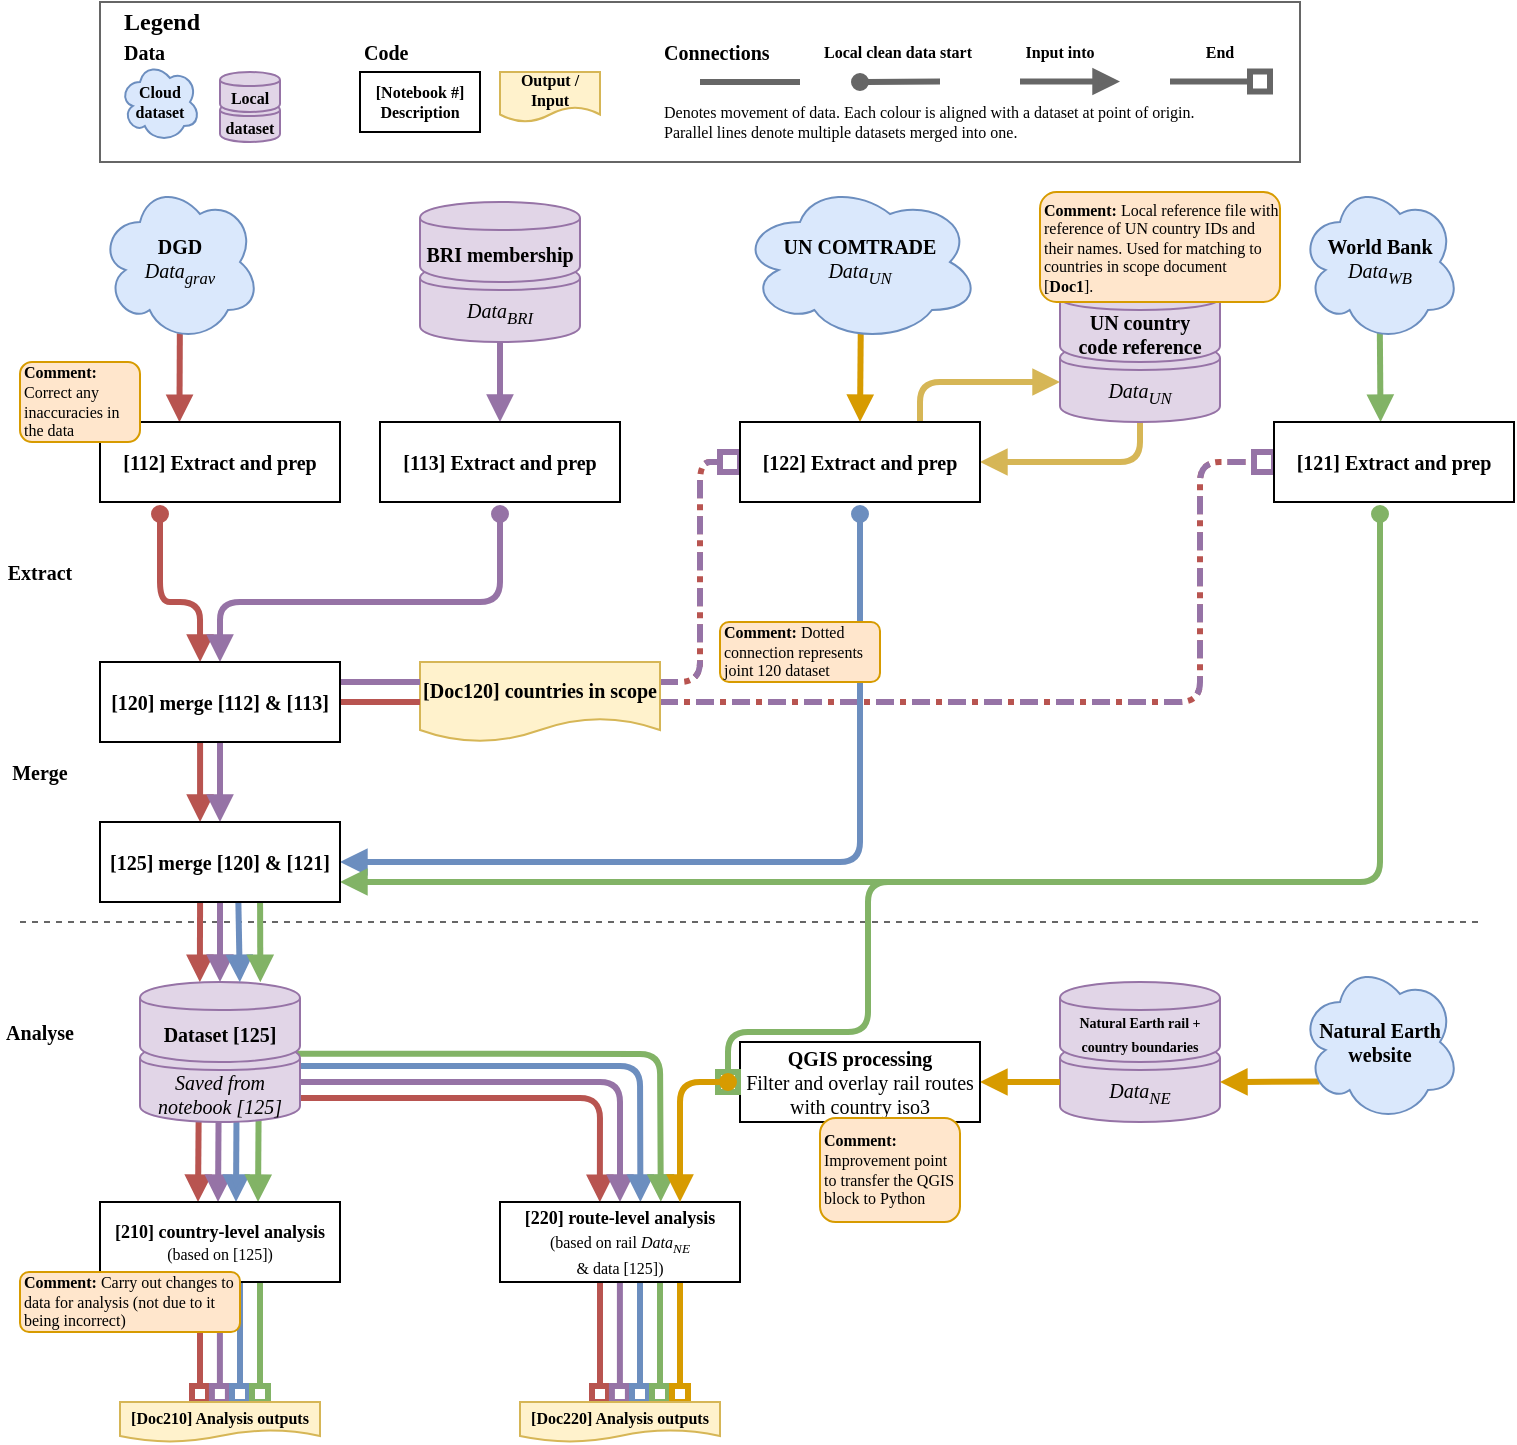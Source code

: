 <mxfile version="13.6.2" type="device"><diagram id="ahvZEz7N9dkvpiQUF1Bd" name="Page-1"><mxGraphModel dx="1106" dy="1003" grid="1" gridSize="10" guides="1" tooltips="1" connect="1" arrows="1" fold="1" page="1" pageScale="1" pageWidth="827" pageHeight="1169" math="0" shadow="0"><root><mxCell id="0"/><mxCell id="1" parent="0"/><mxCell id="f5ZNHWb_CRe2X3TwQVdV-42" value="" style="endArrow=none;dashed=1;html=1;strokeWidth=1;fillColor=#f5f5f5;strokeColor=#666666;fontFamily=cardo;fontSize=10;" parent="1" edge="1"><mxGeometry width="50" height="50" relative="1" as="geometry"><mxPoint x="40" y="510" as="sourcePoint"/><mxPoint x="770" y="510" as="targetPoint"/></mxGeometry></mxCell><mxCell id="LKjH3kUrY440C4BFwxWU-19" value="" style="endArrow=box;html=1;strokeWidth=3;exitX=1;exitY=0.5;exitDx=0;exitDy=0;entryX=0;entryY=0.5;entryDx=0;entryDy=0;fillColor=#f8cecc;strokeColor=#b85450;dashed=1;dashPattern=1 1;fontFamily=cardo;startArrow=none;startFill=0;endFill=0;fontSize=10;" parent="1" source="LKjH3kUrY440C4BFwxWU-8" target="f5ZNHWb_CRe2X3TwQVdV-6" edge="1"><mxGeometry width="50" height="50" relative="1" as="geometry"><mxPoint x="360" y="450" as="sourcePoint"/><mxPoint x="746" y="470" as="targetPoint"/><Array as="points"><mxPoint x="630" y="400"/><mxPoint x="630" y="280"/></Array></mxGeometry></mxCell><mxCell id="LKjH3kUrY440C4BFwxWU-16" value="" style="endArrow=box;html=1;strokeWidth=3;exitX=1;exitY=0.5;exitDx=0;exitDy=0;entryX=0;entryY=0.5;entryDx=0;entryDy=0;fillColor=#e1d5e7;strokeColor=#9673a6;dashed=1;fontFamily=cardo;startArrow=none;startFill=0;endFill=0;fontSize=10;" parent="1" source="LKjH3kUrY440C4BFwxWU-8" target="f5ZNHWb_CRe2X3TwQVdV-6" edge="1"><mxGeometry width="50" height="50" relative="1" as="geometry"><mxPoint x="380" y="390" as="sourcePoint"/><mxPoint x="430" y="340" as="targetPoint"/><Array as="points"><mxPoint x="630" y="400"/><mxPoint x="630" y="280"/></Array></mxGeometry></mxCell><mxCell id="_jKPJGD3HFgvHR44Ycc1-67" value="" style="endArrow=box;html=1;strokeWidth=3;exitX=0.5;exitY=1;exitDx=0;exitDy=0;entryX=0.5;entryY=0;entryDx=0;entryDy=0;fillColor=#f8cecc;strokeColor=#b85450;fontFamily=cardo;startArrow=none;startFill=0;endFill=0;fontSize=10;endSize=4;" parent="1" edge="1"><mxGeometry width="50" height="50" relative="1" as="geometry"><mxPoint x="330" y="670" as="sourcePoint"/><mxPoint x="330" y="750" as="targetPoint"/></mxGeometry></mxCell><mxCell id="_jKPJGD3HFgvHR44Ycc1-62" value="" style="endArrow=box;html=1;strokeWidth=3;exitX=0.5;exitY=1;exitDx=0;exitDy=0;entryX=0.5;entryY=0;entryDx=0;entryDy=0;fillColor=#f8cecc;strokeColor=#b85450;fontFamily=cardo;startArrow=none;startFill=0;endFill=0;fontSize=10;endSize=4;" parent="1" edge="1"><mxGeometry width="50" height="50" relative="1" as="geometry"><mxPoint x="130" y="670.0" as="sourcePoint"/><mxPoint x="130" y="750" as="targetPoint"/></mxGeometry></mxCell><mxCell id="LKjH3kUrY440C4BFwxWU-17" value="" style="endArrow=box;html=1;strokeWidth=3;exitX=1;exitY=0.25;exitDx=0;exitDy=0;entryX=0;entryY=0.5;entryDx=0;entryDy=0;fillColor=#f8cecc;strokeColor=#b85450;dashed=1;dashPattern=1 1;fontFamily=cardo;endFill=0;fontSize=10;" parent="1" source="LKjH3kUrY440C4BFwxWU-8" target="f5ZNHWb_CRe2X3TwQVdV-32" edge="1"><mxGeometry width="50" height="50" relative="1" as="geometry"><mxPoint x="370" y="450" as="sourcePoint"/><mxPoint x="570" y="420" as="targetPoint"/><Array as="points"><mxPoint x="380" y="390"/><mxPoint x="380" y="280"/></Array></mxGeometry></mxCell><mxCell id="LKjH3kUrY440C4BFwxWU-15" value="" style="endArrow=box;html=1;strokeWidth=3;exitX=1;exitY=0.25;exitDx=0;exitDy=0;fillColor=#e1d5e7;strokeColor=#9673a6;dashed=1;fontFamily=cardo;endFill=0;fontSize=10;entryX=0;entryY=0.5;entryDx=0;entryDy=0;" parent="1" source="LKjH3kUrY440C4BFwxWU-8" target="f5ZNHWb_CRe2X3TwQVdV-32" edge="1"><mxGeometry width="50" height="50" relative="1" as="geometry"><mxPoint x="380" y="390" as="sourcePoint"/><mxPoint x="380" y="350" as="targetPoint"/><Array as="points"><mxPoint x="380" y="390"/><mxPoint x="380" y="280"/></Array></mxGeometry></mxCell><mxCell id="f5ZNHWb_CRe2X3TwQVdV-9" value="" style="endArrow=none;html=1;exitX=0.331;exitY=0.002;exitDx=0;exitDy=0;fillColor=#f8cecc;strokeColor=#b85450;strokeWidth=3;entryX=0.499;entryY=0.945;entryDx=0;entryDy=0;entryPerimeter=0;fontFamily=cardo;startArrow=block;startFill=1;fontSize=10;exitPerimeter=0;" parent="1" source="f5ZNHWb_CRe2X3TwQVdV-5" target="f5ZNHWb_CRe2X3TwQVdV-1" edge="1"><mxGeometry width="50" height="50" relative="1" as="geometry"><mxPoint x="300" y="430" as="sourcePoint"/><mxPoint x="140" y="226" as="targetPoint"/></mxGeometry></mxCell><mxCell id="f5ZNHWb_CRe2X3TwQVdV-10" value="" style="endArrow=none;html=1;exitX=0.444;exitY=0;exitDx=0;exitDy=0;fillColor=#d5e8d4;strokeColor=#82b366;strokeWidth=3;entryX=0.499;entryY=0.943;entryDx=0;entryDy=0;entryPerimeter=0;fontFamily=cardo;startArrow=block;startFill=1;fontSize=10;exitPerimeter=0;" parent="1" source="f5ZNHWb_CRe2X3TwQVdV-6" target="f5ZNHWb_CRe2X3TwQVdV-3" edge="1"><mxGeometry width="50" height="50" relative="1" as="geometry"><mxPoint x="320" y="400" as="sourcePoint"/><mxPoint x="700" y="370" as="targetPoint"/></mxGeometry></mxCell><mxCell id="f5ZNHWb_CRe2X3TwQVdV-12" value="" style="endArrow=none;html=1;entryX=0.5;entryY=1;entryDx=0;entryDy=0;exitX=0.5;exitY=0;exitDx=0;exitDy=0;fillColor=#e1d5e7;strokeColor=#9673a6;strokeWidth=3;fontFamily=cardo;startArrow=block;startFill=1;fontSize=10;" parent="1" source="f5ZNHWb_CRe2X3TwQVdV-7" target="f5ZNHWb_CRe2X3TwQVdV-8" edge="1"><mxGeometry width="50" height="50" relative="1" as="geometry"><mxPoint x="100" y="380" as="sourcePoint"/><mxPoint x="150" y="330" as="targetPoint"/></mxGeometry></mxCell><mxCell id="f5ZNHWb_CRe2X3TwQVdV-15" value="" style="endArrow=circle;html=1;fillColor=#f8cecc;strokeColor=#b85450;strokeWidth=3;exitX=0.417;exitY=0;exitDx=0;exitDy=0;entryX=0.25;entryY=1;entryDx=0;entryDy=0;exitPerimeter=0;fontFamily=cardo;startArrow=block;startFill=1;fontSize=10;endFill=1;endSize=0;" parent="1" source="f5ZNHWb_CRe2X3TwQVdV-14" target="f5ZNHWb_CRe2X3TwQVdV-5" edge="1"><mxGeometry width="50" height="50" relative="1" as="geometry"><mxPoint x="160" y="390" as="sourcePoint"/><mxPoint x="160" y="350" as="targetPoint"/><Array as="points"><mxPoint x="130" y="350"/><mxPoint x="110" y="350"/></Array></mxGeometry></mxCell><mxCell id="f5ZNHWb_CRe2X3TwQVdV-18" value="" style="endArrow=circle;html=1;exitX=0.5;exitY=0;exitDx=0;exitDy=0;fillColor=#e1d5e7;strokeColor=#9673a6;strokeWidth=3;entryX=0.5;entryY=1;entryDx=0;entryDy=0;fontFamily=cardo;startArrow=block;startFill=1;fontSize=10;endFill=1;startSize=6;endSize=0;" parent="1" source="f5ZNHWb_CRe2X3TwQVdV-14" target="f5ZNHWb_CRe2X3TwQVdV-7" edge="1"><mxGeometry width="50" height="50" relative="1" as="geometry"><mxPoint x="280" y="380" as="sourcePoint"/><mxPoint x="460" y="350" as="targetPoint"/><Array as="points"><mxPoint x="140" y="350"/><mxPoint x="280" y="350"/></Array></mxGeometry></mxCell><mxCell id="f5ZNHWb_CRe2X3TwQVdV-25" value="" style="endArrow=none;html=1;strokeWidth=3;entryX=0.417;entryY=1;entryDx=0;entryDy=0;exitX=0.374;exitY=0.003;exitDx=0;exitDy=0;fillColor=#f8cecc;strokeColor=#b85450;entryPerimeter=0;exitPerimeter=0;fontFamily=cardo;startArrow=block;startFill=1;fontSize=10;" parent="1" source="_jKPJGD3HFgvHR44Ycc1-40" target="f5ZNHWb_CRe2X3TwQVdV-19" edge="1"><mxGeometry width="50" height="50" relative="1" as="geometry"><mxPoint x="130.04" y="630" as="sourcePoint"/><mxPoint x="400" y="460" as="targetPoint"/></mxGeometry></mxCell><mxCell id="f5ZNHWb_CRe2X3TwQVdV-27" value="" style="endArrow=block;html=1;strokeWidth=3;exitX=0.5;exitY=1;exitDx=0;exitDy=0;entryX=0.5;entryY=0;entryDx=0;entryDy=0;fillColor=#e1d5e7;strokeColor=#9673a6;fontFamily=cardo;startArrow=none;startFill=0;endFill=1;fontSize=10;" parent="1" source="f5ZNHWb_CRe2X3TwQVdV-19" target="_jKPJGD3HFgvHR44Ycc1-40" edge="1"><mxGeometry width="50" height="50" relative="1" as="geometry"><mxPoint x="350" y="510" as="sourcePoint"/><mxPoint x="140" y="630" as="targetPoint"/></mxGeometry></mxCell><mxCell id="f5ZNHWb_CRe2X3TwQVdV-33" value="" style="endArrow=none;html=1;strokeWidth=3;entryX=0.503;entryY=0.949;entryDx=0;entryDy=0;entryPerimeter=0;exitX=0.5;exitY=0;exitDx=0;exitDy=0;fillColor=#ffe6cc;strokeColor=#d79b00;fontFamily=cardo;startArrow=block;startFill=1;fontSize=10;" parent="1" source="f5ZNHWb_CRe2X3TwQVdV-32" target="f5ZNHWb_CRe2X3TwQVdV-31" edge="1"><mxGeometry width="50" height="50" relative="1" as="geometry"><mxPoint x="266" y="400" as="sourcePoint"/><mxPoint x="316" y="350" as="targetPoint"/></mxGeometry></mxCell><mxCell id="f5ZNHWb_CRe2X3TwQVdV-38" value="" style="endArrow=none;html=1;strokeWidth=3;exitX=0.417;exitY=0;exitDx=0;exitDy=0;exitPerimeter=0;entryX=0.417;entryY=1;entryDx=0;entryDy=0;entryPerimeter=0;fillColor=#f8cecc;strokeColor=#b85450;fontFamily=cardo;startArrow=block;startFill=1;fontSize=10;" parent="1" source="f5ZNHWb_CRe2X3TwQVdV-19" target="f5ZNHWb_CRe2X3TwQVdV-14" edge="1"><mxGeometry width="50" height="50" relative="1" as="geometry"><mxPoint x="160" y="440" as="sourcePoint"/><mxPoint x="210" y="390" as="targetPoint"/></mxGeometry></mxCell><mxCell id="f5ZNHWb_CRe2X3TwQVdV-43" value="&lt;b style=&quot;font-size: 10px;&quot;&gt;Extract&lt;/b&gt;" style="text;html=1;strokeColor=none;fillColor=none;align=center;verticalAlign=middle;whiteSpace=wrap;rounded=0;fontFamily=cardo;fontSize=10;" parent="1" vertex="1"><mxGeometry x="30" y="310" width="40" height="50" as="geometry"/></mxCell><mxCell id="f5ZNHWb_CRe2X3TwQVdV-44" value="&lt;b style=&quot;font-size: 10px;&quot;&gt;Analyse&lt;/b&gt;" style="text;html=1;strokeColor=none;fillColor=none;align=center;verticalAlign=middle;whiteSpace=wrap;rounded=0;fontFamily=cardo;fontSize=10;" parent="1" vertex="1"><mxGeometry x="30" y="540" width="40" height="50" as="geometry"/></mxCell><mxCell id="LKjH3kUrY440C4BFwxWU-1" value="&lt;b style=&quot;font-size: 10px;&quot;&gt;Merge&lt;/b&gt;" style="text;html=1;strokeColor=none;fillColor=none;align=center;verticalAlign=middle;whiteSpace=wrap;rounded=0;fontFamily=cardo;fontSize=10;" parent="1" vertex="1"><mxGeometry x="30" y="410" width="40" height="50" as="geometry"/></mxCell><mxCell id="LKjH3kUrY440C4BFwxWU-3" value="" style="endArrow=none;html=1;entryX=0.5;entryY=1;entryDx=0;entryDy=0;strokeWidth=3;exitX=1;exitY=0.5;exitDx=0;exitDy=0;fillColor=#fff2cc;strokeColor=#d6b656;startArrow=block;startFill=1;fontFamily=cardo;fontSize=10;" parent="1" source="f5ZNHWb_CRe2X3TwQVdV-32" target="_jKPJGD3HFgvHR44Ycc1-32" edge="1"><mxGeometry width="50" height="50" relative="1" as="geometry"><mxPoint x="266" y="420" as="sourcePoint"/><mxPoint x="626" y="240" as="targetPoint"/><Array as="points"><mxPoint x="600" y="280"/></Array></mxGeometry></mxCell><mxCell id="LKjH3kUrY440C4BFwxWU-8" value="[Doc120] countries in scope" style="shape=document;whiteSpace=wrap;html=1;boundedLbl=1;fontFamily=cardo;fontSize=10;align=center;strokeColor=#d6b656;fillColor=#fff2cc;fontStyle=1" parent="1" vertex="1"><mxGeometry x="240" y="380" width="120" height="40" as="geometry"/></mxCell><mxCell id="LKjH3kUrY440C4BFwxWU-12" value="" style="endArrow=none;html=1;strokeWidth=3;exitX=1;exitY=0.25;exitDx=0;exitDy=0;entryX=0;entryY=0.25;entryDx=0;entryDy=0;fillColor=#e1d5e7;strokeColor=#9673a6;fontFamily=cardo;fontSize=10;" parent="1" source="f5ZNHWb_CRe2X3TwQVdV-14" target="LKjH3kUrY440C4BFwxWU-8" edge="1"><mxGeometry width="50" height="50" relative="1" as="geometry"><mxPoint x="230" y="510" as="sourcePoint"/><mxPoint x="230" y="390" as="targetPoint"/></mxGeometry></mxCell><mxCell id="LKjH3kUrY440C4BFwxWU-13" value="" style="endArrow=none;html=1;strokeWidth=3;exitX=1;exitY=0.5;exitDx=0;exitDy=0;entryX=0;entryY=0.5;entryDx=0;entryDy=0;fillColor=#f8cecc;strokeColor=#b85450;fontFamily=cardo;fontSize=10;" parent="1" source="f5ZNHWb_CRe2X3TwQVdV-14" target="LKjH3kUrY440C4BFwxWU-8" edge="1"><mxGeometry width="50" height="50" relative="1" as="geometry"><mxPoint x="230" y="510" as="sourcePoint"/><mxPoint x="280" y="460" as="targetPoint"/></mxGeometry></mxCell><mxCell id="LKjH3kUrY440C4BFwxWU-21" value="" style="endArrow=none;html=1;strokeWidth=3;entryX=0.75;entryY=0;entryDx=0;entryDy=0;exitX=0;exitY=0.5;exitDx=0;exitDy=0;fillColor=#fff2cc;strokeColor=#d6b656;endFill=0;startArrow=block;startFill=1;fontFamily=cardo;fontSize=10;" parent="1" source="_jKPJGD3HFgvHR44Ycc1-32" target="f5ZNHWb_CRe2X3TwQVdV-32" edge="1"><mxGeometry width="50" height="50" relative="1" as="geometry"><mxPoint x="596" y="200" as="sourcePoint"/><mxPoint x="450" y="400" as="targetPoint"/><Array as="points"><mxPoint x="490" y="240"/></Array></mxGeometry></mxCell><mxCell id="f5ZNHWb_CRe2X3TwQVdV-34" value="" style="endArrow=circle;html=1;strokeWidth=3;entryX=0.5;entryY=1;entryDx=0;entryDy=0;exitX=1;exitY=0.5;exitDx=0;exitDy=0;fillColor=#dae8fc;strokeColor=#6c8ebf;fontFamily=cardo;endFill=1;startArrow=block;startFill=1;fontSize=10;startSize=6;endSize=0;" parent="1" source="f5ZNHWb_CRe2X3TwQVdV-19" target="f5ZNHWb_CRe2X3TwQVdV-32" edge="1"><mxGeometry width="50" height="50" relative="1" as="geometry"><mxPoint x="350" y="510" as="sourcePoint"/><mxPoint x="400" y="460" as="targetPoint"/><Array as="points"><mxPoint x="460" y="480"/></Array></mxGeometry></mxCell><mxCell id="f5ZNHWb_CRe2X3TwQVdV-20" value="" style="endArrow=circle;html=1;fillColor=#d5e8d4;strokeColor=#82b366;strokeWidth=3;fontFamily=cardo;startArrow=block;startFill=1;exitX=1;exitY=0.75;exitDx=0;exitDy=0;fontSize=10;endFill=1;startSize=6;endSize=0;" parent="1" source="f5ZNHWb_CRe2X3TwQVdV-19" edge="1"><mxGeometry width="50" height="50" relative="1" as="geometry"><mxPoint x="220" y="570" as="sourcePoint"/><mxPoint x="720" y="300" as="targetPoint"/><Array as="points"><mxPoint x="720" y="490"/></Array></mxGeometry></mxCell><mxCell id="_jKPJGD3HFgvHR44Ycc1-34" value="&lt;span style=&quot;font-weight: 400&quot;&gt;&lt;i&gt;Data&lt;sub&gt;NE&lt;/sub&gt;&lt;/i&gt;&lt;/span&gt;" style="shape=cylinder;whiteSpace=wrap;html=1;boundedLbl=1;backgroundOutline=1;fontStyle=1;fillColor=#e1d5e7;strokeColor=#9673a6;fontFamily=cardo;fontSize=10;" parent="1" vertex="1"><mxGeometry x="560" y="570" width="80" height="40" as="geometry"/></mxCell><mxCell id="_jKPJGD3HFgvHR44Ycc1-35" value="&lt;font style=&quot;font-size: 7px ; line-height: 100%&quot;&gt;Natural Earth&amp;nbsp;rail + country boundaries&lt;/font&gt;" style="shape=cylinder;whiteSpace=wrap;html=1;boundedLbl=1;backgroundOutline=1;fontStyle=1;fillColor=#e1d5e7;strokeColor=#9673a6;fontFamily=cardo;fontSize=10;verticalAlign=bottom;" parent="1" vertex="1"><mxGeometry x="560" y="540" width="80" height="40" as="geometry"/></mxCell><mxCell id="_jKPJGD3HFgvHR44Ycc1-32" value="&lt;i style=&quot;font-weight: 400&quot;&gt;Data&lt;sub&gt;UN&lt;/sub&gt;&lt;/i&gt;" style="shape=cylinder;whiteSpace=wrap;html=1;boundedLbl=1;backgroundOutline=1;fontStyle=1;fillColor=#e1d5e7;strokeColor=#9673a6;fontFamily=cardo;fontSize=10;" parent="1" vertex="1"><mxGeometry x="560" y="220" width="80" height="40" as="geometry"/></mxCell><mxCell id="_jKPJGD3HFgvHR44Ycc1-33" value="UN country&lt;br&gt;code reference" style="shape=cylinder;whiteSpace=wrap;html=1;boundedLbl=1;backgroundOutline=1;fontStyle=1;fillColor=#e1d5e7;strokeColor=#9673a6;fontFamily=cardo;fontSize=10;" parent="1" vertex="1"><mxGeometry x="560" y="190" width="80" height="40" as="geometry"/></mxCell><mxCell id="_jKPJGD3HFgvHR44Ycc1-37" value="&lt;b style=&quot;font-size: 8px&quot;&gt;Comment:&lt;/b&gt; Local reference file with reference of UN country IDs and their names. Used for matching to countries in scope document [&lt;b&gt;Doc1&lt;/b&gt;].&amp;nbsp;" style="rounded=1;whiteSpace=wrap;html=1;fontFamily=cardo;fontSize=8;fillColor=#ffe6cc;strokeColor=#d79b00;align=left;" parent="1" vertex="1"><mxGeometry x="550" y="145" width="120" height="55" as="geometry"/></mxCell><mxCell id="f5ZNHWb_CRe2X3TwQVdV-1" value="DGD&lt;br&gt;&lt;i style=&quot;font-weight: normal&quot;&gt;Data&lt;sub&gt;grav&lt;/sub&gt;&lt;/i&gt;" style="ellipse;shape=cloud;whiteSpace=wrap;html=1;fontStyle=1;fillColor=#dae8fc;strokeColor=#6c8ebf;fontFamily=cardo;fontSize=10;" parent="1" vertex="1"><mxGeometry x="80" y="140" width="80" height="80" as="geometry"/></mxCell><mxCell id="f5ZNHWb_CRe2X3TwQVdV-3" value="World Bank&lt;br&gt;&lt;span style=&quot;font-weight: normal&quot;&gt;&lt;i&gt;Data&lt;sub&gt;WB&lt;/sub&gt;&lt;/i&gt;&lt;/span&gt;" style="ellipse;shape=cloud;whiteSpace=wrap;html=1;fontStyle=1;fillColor=#dae8fc;strokeColor=#6c8ebf;fontFamily=cardo;fontSize=10;" parent="1" vertex="1"><mxGeometry x="680" y="140" width="80" height="80" as="geometry"/></mxCell><mxCell id="f5ZNHWb_CRe2X3TwQVdV-8" value="&lt;i style=&quot;font-weight: normal&quot;&gt;Data&lt;sub&gt;BRI&lt;/sub&gt;&lt;/i&gt;" style="shape=cylinder;whiteSpace=wrap;html=1;boundedLbl=1;backgroundOutline=1;fontStyle=1;fillColor=#e1d5e7;strokeColor=#9673a6;fontFamily=cardo;fontSize=10;" parent="1" vertex="1"><mxGeometry x="240" y="180" width="80" height="40" as="geometry"/></mxCell><mxCell id="f5ZNHWb_CRe2X3TwQVdV-31" value="UN COMTRADE&lt;br&gt;&lt;span style=&quot;font-weight: normal&quot;&gt;&lt;i&gt;Data&lt;sub&gt;UN&lt;/sub&gt;&lt;/i&gt;&lt;/span&gt;" style="ellipse;shape=cloud;html=1;fontStyle=1;fillColor=#dae8fc;strokeColor=#6c8ebf;fontFamily=cardo;fontSize=10;spacing=2;whiteSpace=wrap;" parent="1" vertex="1"><mxGeometry x="400" y="140" width="120" height="80" as="geometry"/></mxCell><mxCell id="_jKPJGD3HFgvHR44Ycc1-30" value="BRI membership" style="shape=cylinder;whiteSpace=wrap;html=1;boundedLbl=1;backgroundOutline=1;fontStyle=1;fillColor=#e1d5e7;strokeColor=#9673a6;fontFamily=cardo;fontSize=10;" parent="1" vertex="1"><mxGeometry x="240" y="150" width="80" height="40" as="geometry"/></mxCell><mxCell id="_jKPJGD3HFgvHR44Ycc1-44" value="" style="endArrow=none;html=1;exitX=1;exitY=0.5;exitDx=0;exitDy=0;fillColor=#ffe6cc;strokeColor=#d79b00;strokeWidth=3;entryX=0.122;entryY=0.747;entryDx=0;entryDy=0;entryPerimeter=0;fontFamily=cardo;startArrow=block;startFill=1;fontSize=10;" parent="1" source="_jKPJGD3HFgvHR44Ycc1-34" target="_jKPJGD3HFgvHR44Ycc1-41" edge="1"><mxGeometry width="50" height="50" relative="1" as="geometry"><mxPoint x="670.36" y="644.56" as="sourcePoint"/><mxPoint x="670.0" y="600.0" as="targetPoint"/></mxGeometry></mxCell><mxCell id="_jKPJGD3HFgvHR44Ycc1-41" value="Natural Earth&lt;br&gt;website" style="ellipse;shape=cloud;whiteSpace=wrap;html=1;fontStyle=1;fillColor=#dae8fc;strokeColor=#6c8ebf;fontFamily=cardo;fontSize=10;verticalAlign=middle;" parent="1" vertex="1"><mxGeometry x="680" y="530" width="80" height="80" as="geometry"/></mxCell><mxCell id="_jKPJGD3HFgvHR44Ycc1-45" value="" style="endArrow=none;html=1;strokeWidth=3;entryX=0.417;entryY=1;entryDx=0;entryDy=0;fillColor=#f8cecc;strokeColor=#b85450;entryPerimeter=0;fontFamily=cardo;startArrow=block;startFill=1;fontSize=10;" parent="1" edge="1"><mxGeometry width="50" height="50" relative="1" as="geometry"><mxPoint x="129" y="650" as="sourcePoint"/><mxPoint x="129.31" y="610.0" as="targetPoint"/></mxGeometry></mxCell><mxCell id="_jKPJGD3HFgvHR44Ycc1-46" value="" style="endArrow=block;html=1;strokeWidth=3;exitX=0.5;exitY=1;exitDx=0;exitDy=0;fillColor=#e1d5e7;strokeColor=#9673a6;fontFamily=cardo;startArrow=none;startFill=0;endFill=1;fontSize=10;" parent="1" edge="1"><mxGeometry width="50" height="50" relative="1" as="geometry"><mxPoint x="139.27" y="610.0" as="sourcePoint"/><mxPoint x="139" y="650" as="targetPoint"/></mxGeometry></mxCell><mxCell id="_jKPJGD3HFgvHR44Ycc1-48" value="" style="endArrow=none;html=1;strokeWidth=3;entryX=0.583;entryY=1;entryDx=0;entryDy=0;entryPerimeter=0;fillColor=#dae8fc;strokeColor=#6c8ebf;fontFamily=cardo;startArrow=block;startFill=1;fontSize=10;" parent="1" edge="1"><mxGeometry width="50" height="50" relative="1" as="geometry"><mxPoint x="148" y="650" as="sourcePoint"/><mxPoint x="148.23" y="610" as="targetPoint"/></mxGeometry></mxCell><mxCell id="_jKPJGD3HFgvHR44Ycc1-51" value="" style="endArrow=none;html=1;fillColor=#ffe6cc;strokeColor=#d79b00;strokeWidth=3;entryX=0;entryY=0.5;entryDx=0;entryDy=0;fontFamily=cardo;startArrow=block;startFill=1;fontSize=10;endFill=0;startSize=6;endSize=0;" parent="1" target="_jKPJGD3HFgvHR44Ycc1-34" edge="1"><mxGeometry width="50" height="50" relative="1" as="geometry"><mxPoint x="520" y="590" as="sourcePoint"/><mxPoint x="550" y="590.0" as="targetPoint"/></mxGeometry></mxCell><mxCell id="_jKPJGD3HFgvHR44Ycc1-53" value="" style="endArrow=none;html=1;strokeWidth=3;entryX=1;entryY=0.7;entryDx=0;entryDy=0;exitX=0.416;exitY=0.002;exitDx=0;exitDy=0;fillColor=#f8cecc;strokeColor=#b85450;exitPerimeter=0;fontFamily=cardo;startArrow=block;startFill=1;fontSize=10;" parent="1" source="_jKPJGD3HFgvHR44Ycc1-49" target="_jKPJGD3HFgvHR44Ycc1-39" edge="1"><mxGeometry width="50" height="50" relative="1" as="geometry"><mxPoint x="210.0" y="680" as="sourcePoint"/><mxPoint x="210.0" y="600.0" as="targetPoint"/><Array as="points"><mxPoint x="330" y="598"/></Array></mxGeometry></mxCell><mxCell id="_jKPJGD3HFgvHR44Ycc1-54" value="" style="endArrow=block;html=1;strokeWidth=3;exitX=1;exitY=0.5;exitDx=0;exitDy=0;fillColor=#e1d5e7;strokeColor=#9673a6;fontFamily=cardo;startArrow=none;startFill=0;endFill=1;fontSize=10;entryX=0.5;entryY=0;entryDx=0;entryDy=0;" parent="1" source="_jKPJGD3HFgvHR44Ycc1-39" target="_jKPJGD3HFgvHR44Ycc1-49" edge="1"><mxGeometry width="50" height="50" relative="1" as="geometry"><mxPoint x="250" y="610.0" as="sourcePoint"/><mxPoint x="300" y="690" as="targetPoint"/><Array as="points"><mxPoint x="340" y="590"/></Array></mxGeometry></mxCell><mxCell id="_jKPJGD3HFgvHR44Ycc1-55" value="" style="endArrow=none;html=1;strokeWidth=3;exitX=0.585;exitY=0;exitDx=0;exitDy=0;fillColor=#dae8fc;strokeColor=#6c8ebf;fontFamily=cardo;startArrow=block;startFill=1;fontSize=10;exitPerimeter=0;" parent="1" source="_jKPJGD3HFgvHR44Ycc1-49" edge="1"><mxGeometry width="50" height="50" relative="1" as="geometry"><mxPoint x="158.23" y="700" as="sourcePoint"/><mxPoint x="180" y="582" as="targetPoint"/><Array as="points"><mxPoint x="350" y="582"/></Array></mxGeometry></mxCell><mxCell id="_jKPJGD3HFgvHR44Ycc1-56" value="" style="endArrow=block;html=1;strokeWidth=3;exitX=0.912;exitY=0.896;exitDx=0;exitDy=0;entryX=0.67;entryY=-0.003;entryDx=0;entryDy=0;fillColor=#d5e8d4;strokeColor=#82b366;entryPerimeter=0;fontFamily=cardo;startArrow=none;startFill=0;endFill=1;fontSize=10;exitPerimeter=0;" parent="1" source="_jKPJGD3HFgvHR44Ycc1-40" target="_jKPJGD3HFgvHR44Ycc1-49" edge="1"><mxGeometry width="50" height="50" relative="1" as="geometry"><mxPoint x="230.0" y="608.56" as="sourcePoint"/><mxPoint x="230.03" y="690" as="targetPoint"/><Array as="points"><mxPoint x="360" y="576"/></Array></mxGeometry></mxCell><mxCell id="_jKPJGD3HFgvHR44Ycc1-58" value="" style="endArrow=box;html=1;strokeWidth=3;exitX=0.5;exitY=1;exitDx=0;exitDy=0;entryX=0.5;entryY=0;entryDx=0;entryDy=0;fillColor=#e1d5e7;strokeColor=#9673a6;fontFamily=cardo;startArrow=none;startFill=0;endFill=0;fontSize=10;endSize=4;" parent="1" edge="1"><mxGeometry width="50" height="50" relative="1" as="geometry"><mxPoint x="139.95" y="670.0" as="sourcePoint"/><mxPoint x="139.95" y="750" as="targetPoint"/></mxGeometry></mxCell><mxCell id="_jKPJGD3HFgvHR44Ycc1-61" value="" style="endArrow=box;html=1;strokeWidth=3;exitX=0.5;exitY=1;exitDx=0;exitDy=0;entryX=0.5;entryY=0;entryDx=0;entryDy=0;fillColor=#dae8fc;strokeColor=#6c8ebf;fontFamily=cardo;startArrow=none;startFill=0;endFill=0;fontSize=10;endSize=4;" parent="1" edge="1"><mxGeometry width="50" height="50" relative="1" as="geometry"><mxPoint x="150" y="670.0" as="sourcePoint"/><mxPoint x="150" y="750" as="targetPoint"/></mxGeometry></mxCell><mxCell id="_jKPJGD3HFgvHR44Ycc1-64" value="" style="endArrow=box;html=1;strokeWidth=3;exitX=0.5;exitY=1;exitDx=0;exitDy=0;entryX=0.5;entryY=0;entryDx=0;entryDy=0;fillColor=#e1d5e7;strokeColor=#9673a6;fontFamily=cardo;startArrow=none;startFill=0;endFill=0;fontSize=10;endSize=4;" parent="1" edge="1"><mxGeometry width="50" height="50" relative="1" as="geometry"><mxPoint x="339.95" y="670.0" as="sourcePoint"/><mxPoint x="339.95" y="750" as="targetPoint"/></mxGeometry></mxCell><mxCell id="_jKPJGD3HFgvHR44Ycc1-66" value="" style="endArrow=box;html=1;strokeWidth=3;exitX=0.5;exitY=1;exitDx=0;exitDy=0;entryX=0.5;entryY=0;entryDx=0;entryDy=0;fillColor=#dae8fc;strokeColor=#6c8ebf;fontFamily=cardo;startArrow=none;startFill=0;endFill=0;fontSize=10;endSize=4;" parent="1" edge="1"><mxGeometry width="50" height="50" relative="1" as="geometry"><mxPoint x="350" y="670.0" as="sourcePoint"/><mxPoint x="350" y="750" as="targetPoint"/></mxGeometry></mxCell><mxCell id="_jKPJGD3HFgvHR44Ycc1-47" value="" style="endArrow=block;html=1;strokeWidth=3;exitX=0.741;exitY=0.964;exitDx=0;exitDy=0;fillColor=#d5e8d4;strokeColor=#82b366;exitPerimeter=0;fontFamily=cardo;startArrow=none;startFill=0;endFill=1;fontSize=10;" parent="1" source="_jKPJGD3HFgvHR44Ycc1-39" edge="1"><mxGeometry width="50" height="50" relative="1" as="geometry"><mxPoint x="159.31" y="610.0" as="sourcePoint"/><mxPoint x="159" y="650" as="targetPoint"/></mxGeometry></mxCell><mxCell id="f5ZNHWb_CRe2X3TwQVdV-37" value="" style="endArrow=none;html=1;strokeWidth=3;exitX=0.5;exitY=0;exitDx=0;exitDy=0;entryX=0.5;entryY=1;entryDx=0;entryDy=0;fillColor=#e1d5e7;strokeColor=#9673a6;fontFamily=cardo;startArrow=block;startFill=1;fontSize=10;" parent="1" source="f5ZNHWb_CRe2X3TwQVdV-19" target="f5ZNHWb_CRe2X3TwQVdV-14" edge="1"><mxGeometry width="50" height="50" relative="1" as="geometry"><mxPoint x="160" y="440" as="sourcePoint"/><mxPoint x="210" y="390" as="targetPoint"/></mxGeometry></mxCell><mxCell id="_jKPJGD3HFgvHR44Ycc1-72" value="&lt;b style=&quot;font-size: 8px&quot;&gt;Comment:&lt;/b&gt; Dotted connection represents joint 120 dataset" style="rounded=1;whiteSpace=wrap;html=1;fontFamily=cardo;fontSize=8;fillColor=#ffe6cc;strokeColor=#d79b00;align=left;" parent="1" vertex="1"><mxGeometry x="390" y="360" width="80" height="30" as="geometry"/></mxCell><mxCell id="_jKPJGD3HFgvHR44Ycc1-39" value="&lt;span style=&quot;font-weight: 400&quot;&gt;&lt;i&gt;Saved from notebook [125]&lt;/i&gt;&lt;/span&gt;" style="shape=cylinder;whiteSpace=wrap;html=1;boundedLbl=1;backgroundOutline=1;fontStyle=1;fillColor=#e1d5e7;strokeColor=#9673a6;fontFamily=cardo;fontSize=10;" parent="1" vertex="1"><mxGeometry x="100" y="570" width="80" height="40" as="geometry"/></mxCell><mxCell id="_jKPJGD3HFgvHR44Ycc1-40" value="Dataset [125]" style="shape=cylinder;whiteSpace=wrap;html=1;boundedLbl=1;backgroundOutline=1;fontStyle=1;fillColor=#e1d5e7;strokeColor=#9673a6;fontFamily=cardo;fontSize=10;" parent="1" vertex="1"><mxGeometry x="100" y="540" width="80" height="40" as="geometry"/></mxCell><mxCell id="_jKPJGD3HFgvHR44Ycc1-59" value="" style="endArrow=box;html=1;strokeWidth=3;exitX=0.741;exitY=0.964;exitDx=0;exitDy=0;fillColor=#d5e8d4;strokeColor=#82b366;exitPerimeter=0;fontFamily=cardo;startArrow=none;startFill=0;endFill=0;fontSize=10;endSize=4;" parent="1" edge="1"><mxGeometry width="50" height="50" relative="1" as="geometry"><mxPoint x="160.0" y="670.0" as="sourcePoint"/><mxPoint x="160" y="750" as="targetPoint"/></mxGeometry></mxCell><mxCell id="_jKPJGD3HFgvHR44Ycc1-70" value="&lt;b style=&quot;font-size: 8px&quot;&gt;[Doc210] Analysis outputs&lt;/b&gt;" style="shape=document;whiteSpace=wrap;html=1;boundedLbl=1;fontFamily=cardo;fontSize=10;align=center;fontStyle=1;fillColor=#fff2cc;strokeColor=#d6b656;" parent="1" vertex="1"><mxGeometry x="90" y="750" width="100" height="20" as="geometry"/></mxCell><mxCell id="_jKPJGD3HFgvHR44Ycc1-65" value="" style="endArrow=box;html=1;strokeWidth=3;exitX=0.741;exitY=0.964;exitDx=0;exitDy=0;fillColor=#d5e8d4;strokeColor=#82b366;exitPerimeter=0;fontFamily=cardo;startArrow=none;startFill=0;endFill=0;fontSize=10;endSize=4;" parent="1" edge="1"><mxGeometry width="50" height="50" relative="1" as="geometry"><mxPoint x="360" y="670.0" as="sourcePoint"/><mxPoint x="360" y="750" as="targetPoint"/></mxGeometry></mxCell><mxCell id="_jKPJGD3HFgvHR44Ycc1-69" value="" style="endArrow=box;html=1;strokeWidth=3;exitX=0.741;exitY=0.964;exitDx=0;exitDy=0;fillColor=#ffe6cc;strokeColor=#d79b00;exitPerimeter=0;fontFamily=cardo;startArrow=none;startFill=0;endFill=0;fontSize=10;endSize=4;" parent="1" edge="1"><mxGeometry width="50" height="50" relative="1" as="geometry"><mxPoint x="370" y="670.0" as="sourcePoint"/><mxPoint x="370" y="750" as="targetPoint"/></mxGeometry></mxCell><mxCell id="_jKPJGD3HFgvHR44Ycc1-71" value="&lt;b style=&quot;font-size: 8px&quot;&gt;[Doc220] Analysis outputs&lt;/b&gt;" style="shape=document;whiteSpace=wrap;html=1;boundedLbl=1;fontFamily=cardo;fontSize=10;align=center;fontStyle=1;fillColor=#fff2cc;strokeColor=#d6b656;" parent="1" vertex="1"><mxGeometry x="290" y="750" width="100" height="20" as="geometry"/></mxCell><mxCell id="_jKPJGD3HFgvHR44Ycc1-1" value="" style="rounded=0;whiteSpace=wrap;html=1;sketch=0;strokeWidth=1;fontFamily=cardo;fontSize=6;strokeColor=#666666;fillColor=none;" parent="1" vertex="1"><mxGeometry x="80" y="50" width="600" height="80" as="geometry"/></mxCell><mxCell id="_jKPJGD3HFgvHR44Ycc1-7" value="Legend" style="rounded=0;whiteSpace=wrap;html=1;fontFamily=cardo;fontSize=12;fontStyle=1;align=left;strokeColor=none;fillColor=none;verticalAlign=middle;" parent="1" vertex="1"><mxGeometry x="90" y="55" width="120" height="10" as="geometry"/></mxCell><mxCell id="_jKPJGD3HFgvHR44Ycc1-13" value="&lt;font style=&quot;font-size: 10px;&quot;&gt;&lt;span style=&quot;font-size: 10px;&quot;&gt;Data&lt;br style=&quot;font-size: 10px;&quot;&gt;&lt;/span&gt;&lt;/font&gt;" style="rounded=0;whiteSpace=wrap;html=1;fontFamily=cardo;fontSize=10;fontStyle=1;align=left;strokeColor=none;fillColor=none;verticalAlign=middle;" parent="1" vertex="1"><mxGeometry x="90" y="70" width="120" height="10" as="geometry"/></mxCell><mxCell id="_jKPJGD3HFgvHR44Ycc1-21" value="&lt;font style=&quot;font-size: 8px&quot;&gt;Cloud&lt;br style=&quot;font-size: 8px;&quot;&gt;dataset&lt;/font&gt;" style="ellipse;shape=cloud;whiteSpace=wrap;html=1;fontStyle=1;fillColor=#dae8fc;strokeColor=#6c8ebf;fontFamily=cardo;fontSize=8;" parent="1" vertex="1"><mxGeometry x="90" y="80" width="40" height="40" as="geometry"/></mxCell><mxCell id="_jKPJGD3HFgvHR44Ycc1-22" value="dataset" style="shape=cylinder;whiteSpace=wrap;html=1;boundedLbl=1;backgroundOutline=1;fontStyle=1;fillColor=#e1d5e7;strokeColor=#9673a6;fontFamily=cardo;fontSize=8;verticalAlign=middle;" parent="1" vertex="1"><mxGeometry x="140" y="100" width="30" height="20" as="geometry"/></mxCell><mxCell id="_jKPJGD3HFgvHR44Ycc1-23" value="&lt;font style=&quot;font-size: 10px;&quot;&gt;&lt;span style=&quot;font-size: 10px;&quot;&gt;Code&lt;br style=&quot;font-size: 10px;&quot;&gt;&lt;/span&gt;&lt;/font&gt;" style="rounded=0;whiteSpace=wrap;html=1;fontFamily=cardo;fontSize=10;fontStyle=1;align=left;strokeColor=none;fillColor=none;verticalAlign=middle;" parent="1" vertex="1"><mxGeometry x="210" y="70" width="120" height="10" as="geometry"/></mxCell><mxCell id="_jKPJGD3HFgvHR44Ycc1-24" value="[Notebook #] Description" style="rounded=0;whiteSpace=wrap;html=1;fontStyle=1;fontFamily=cardo;fontSize=8;" parent="1" vertex="1"><mxGeometry x="210" y="85" width="60" height="30" as="geometry"/></mxCell><mxCell id="_jKPJGD3HFgvHR44Ycc1-25" value="Output / Input" style="shape=document;whiteSpace=wrap;html=1;boundedLbl=1;fontFamily=cardo;fontSize=8;align=center;strokeColor=#d6b656;fillColor=#fff2cc;fontStyle=1" parent="1" vertex="1"><mxGeometry x="280" y="85" width="50" height="25" as="geometry"/></mxCell><mxCell id="_jKPJGD3HFgvHR44Ycc1-26" value="&lt;font style=&quot;font-size: 10px&quot;&gt;&lt;span style=&quot;font-size: 10px&quot;&gt;Connections&lt;br style=&quot;font-size: 10px&quot;&gt;&lt;/span&gt;&lt;/font&gt;" style="rounded=0;whiteSpace=wrap;html=1;fontFamily=cardo;fontSize=10;fontStyle=1;align=left;strokeColor=none;fillColor=none;verticalAlign=middle;" parent="1" vertex="1"><mxGeometry x="360" y="70" width="120" height="10" as="geometry"/></mxCell><mxCell id="_jKPJGD3HFgvHR44Ycc1-27" value="" style="endArrow=none;html=1;fillColor=#f5f5f5;strokeColor=#666666;strokeWidth=3;entryX=0.55;entryY=0.95;entryDx=0;entryDy=0;entryPerimeter=0;fontFamily=cardo;startArrow=none;startFill=0;" parent="1" edge="1"><mxGeometry width="50" height="50" relative="1" as="geometry"><mxPoint x="430" y="90" as="sourcePoint"/><mxPoint x="380" y="90.0" as="targetPoint"/></mxGeometry></mxCell><mxCell id="_jKPJGD3HFgvHR44Ycc1-28" value="Denotes movement of data. Each colour is aligned with a dataset at point of origin.&lt;br&gt;Parallel lines denote multiple datasets merged into one." style="text;html=1;strokeColor=none;fillColor=none;align=left;verticalAlign=middle;whiteSpace=wrap;rounded=0;fontSize=8;fontFamily=cardo;" parent="1" vertex="1"><mxGeometry x="360" y="100" width="290" height="20" as="geometry"/></mxCell><mxCell id="_jKPJGD3HFgvHR44Ycc1-31" value="Local" style="shape=cylinder;whiteSpace=wrap;html=1;boundedLbl=1;backgroundOutline=1;fontStyle=1;fillColor=#e1d5e7;strokeColor=#9673a6;fontFamily=cardo;fontSize=8;verticalAlign=middle;" parent="1" vertex="1"><mxGeometry x="140" y="85" width="30" height="20" as="geometry"/></mxCell><mxCell id="_jKPJGD3HFgvHR44Ycc1-73" value="" style="endArrow=oval;html=1;fillColor=#f5f5f5;strokeColor=#666666;strokeWidth=3;fontFamily=cardo;startArrow=none;startFill=0;endFill=1;" parent="1" edge="1"><mxGeometry width="50" height="50" relative="1" as="geometry"><mxPoint x="500.0" y="89.76" as="sourcePoint"/><mxPoint x="460" y="90" as="targetPoint"/></mxGeometry></mxCell><mxCell id="_jKPJGD3HFgvHR44Ycc1-74" value="&lt;font style=&quot;font-size: 8px;&quot;&gt;&lt;span style=&quot;font-size: 8px;&quot;&gt;Local clean data start&lt;br style=&quot;font-size: 8px;&quot;&gt;&lt;/span&gt;&lt;/font&gt;" style="rounded=0;whiteSpace=wrap;html=1;fontFamily=cardo;fontSize=8;fontStyle=1;align=left;strokeColor=none;fillColor=none;verticalAlign=middle;" parent="1" vertex="1"><mxGeometry x="440" y="70" width="80" height="10" as="geometry"/></mxCell><mxCell id="_jKPJGD3HFgvHR44Ycc1-76" value="&lt;div&gt;&lt;span&gt;Input into&lt;/span&gt;&lt;/div&gt;" style="rounded=0;whiteSpace=wrap;html=1;fontFamily=cardo;fontSize=8;fontStyle=1;align=center;strokeColor=none;fillColor=none;verticalAlign=middle;" parent="1" vertex="1"><mxGeometry x="520" y="70" width="80" height="10" as="geometry"/></mxCell><mxCell id="_jKPJGD3HFgvHR44Ycc1-77" value="" style="endArrow=none;html=1;fillColor=#f5f5f5;strokeColor=#666666;strokeWidth=3;entryX=0.55;entryY=0.95;entryDx=0;entryDy=0;entryPerimeter=0;fontFamily=cardo;startArrow=block;startFill=1;endFill=0;" parent="1" edge="1"><mxGeometry width="50" height="50" relative="1" as="geometry"><mxPoint x="590" y="89.76" as="sourcePoint"/><mxPoint x="540" y="89.76" as="targetPoint"/></mxGeometry></mxCell><mxCell id="_jKPJGD3HFgvHR44Ycc1-78" value="&lt;div&gt;&lt;span&gt;End&lt;/span&gt;&lt;/div&gt;" style="rounded=0;whiteSpace=wrap;html=1;fontFamily=cardo;fontSize=8;fontStyle=1;align=center;strokeColor=none;fillColor=none;verticalAlign=middle;" parent="1" vertex="1"><mxGeometry x="600" y="70" width="80" height="10" as="geometry"/></mxCell><mxCell id="_jKPJGD3HFgvHR44Ycc1-79" value="" style="endArrow=none;html=1;fillColor=#f5f5f5;strokeColor=#666666;strokeWidth=3;entryX=0.55;entryY=0.95;entryDx=0;entryDy=0;entryPerimeter=0;fontFamily=cardo;startArrow=box;startFill=0;endFill=0;" parent="1" edge="1"><mxGeometry width="50" height="50" relative="1" as="geometry"><mxPoint x="665" y="89.76" as="sourcePoint"/><mxPoint x="615" y="89.76" as="targetPoint"/></mxGeometry></mxCell><mxCell id="f5ZNHWb_CRe2X3TwQVdV-40" value="" style="endArrow=none;html=1;strokeWidth=3;exitX=0.624;exitY=0.003;exitDx=0;exitDy=0;exitPerimeter=0;entryX=0.575;entryY=0.75;entryDx=0;entryDy=0;entryPerimeter=0;fillColor=#dae8fc;strokeColor=#6c8ebf;fontFamily=cardo;startArrow=block;startFill=1;fontSize=10;" parent="1" source="_jKPJGD3HFgvHR44Ycc1-40" target="f5ZNHWb_CRe2X3TwQVdV-19" edge="1"><mxGeometry width="50" height="50" relative="1" as="geometry"><mxPoint x="148.96" y="630" as="sourcePoint"/><mxPoint x="148.96" y="550" as="targetPoint"/></mxGeometry></mxCell><mxCell id="f5ZNHWb_CRe2X3TwQVdV-28" value="" style="endArrow=block;html=1;strokeWidth=3;exitX=0.667;exitY=1;exitDx=0;exitDy=0;entryX=0.752;entryY=0.003;entryDx=0;entryDy=0;fillColor=#d5e8d4;strokeColor=#82b366;exitPerimeter=0;entryPerimeter=0;fontFamily=cardo;startArrow=none;startFill=0;endFill=1;fontSize=10;" parent="1" source="f5ZNHWb_CRe2X3TwQVdV-19" target="_jKPJGD3HFgvHR44Ycc1-40" edge="1"><mxGeometry width="50" height="50" relative="1" as="geometry"><mxPoint x="340" y="510" as="sourcePoint"/><mxPoint x="160.04" y="630" as="targetPoint"/></mxGeometry></mxCell><mxCell id="f5ZNHWb_CRe2X3TwQVdV-5" value="[112] Extract and prep" style="rounded=0;whiteSpace=wrap;html=1;fontStyle=1;fontFamily=cardo;fontSize=10;" parent="1" vertex="1"><mxGeometry x="80" y="260" width="120" height="40" as="geometry"/></mxCell><mxCell id="f5ZNHWb_CRe2X3TwQVdV-14" value="[120] merge [112] &amp;amp; [113]" style="rounded=0;whiteSpace=wrap;html=1;fontFamily=cardo;fontStyle=1;fontSize=10;" parent="1" vertex="1"><mxGeometry x="80" y="380" width="120" height="40" as="geometry"/></mxCell><mxCell id="f5ZNHWb_CRe2X3TwQVdV-19" value="[125] merge [120] &amp;amp; [121]" style="rounded=0;whiteSpace=wrap;html=1;fontFamily=cardo;fontStyle=1;fontSize=10;" parent="1" vertex="1"><mxGeometry x="80" y="460" width="120" height="40" as="geometry"/></mxCell><mxCell id="NwxUgK9WQWnJbFJS9SHY-2" value="&lt;b style=&quot;font-size: 8px;&quot;&gt;Comment:&lt;/b&gt; Correct any inaccuracies in the data" style="rounded=1;whiteSpace=wrap;html=1;fontFamily=cardo;fontSize=8;fillColor=#ffe6cc;strokeColor=#d79b00;align=left;" parent="1" vertex="1"><mxGeometry x="40" y="230" width="60" height="40" as="geometry"/></mxCell><mxCell id="f5ZNHWb_CRe2X3TwQVdV-6" value="[121] Extract and prep" style="rounded=0;whiteSpace=wrap;html=1;fontStyle=1;fontFamily=cardo;fontSize=10;" parent="1" vertex="1"><mxGeometry x="667" y="260" width="120" height="40" as="geometry"/></mxCell><mxCell id="f5ZNHWb_CRe2X3TwQVdV-7" value="[113] Extract and prep" style="rounded=0;whiteSpace=wrap;html=1;fontStyle=1;fontFamily=cardo;fontSize=10;" parent="1" vertex="1"><mxGeometry x="220" y="260" width="120" height="40" as="geometry"/></mxCell><mxCell id="f5ZNHWb_CRe2X3TwQVdV-32" value="[122] Extract and prep" style="rounded=0;whiteSpace=wrap;html=1;fontStyle=1;fontFamily=cardo;fontSize=10;" parent="1" vertex="1"><mxGeometry x="400" y="260" width="120" height="40" as="geometry"/></mxCell><mxCell id="_jKPJGD3HFgvHR44Ycc1-50" value="QGIS processing&lt;br&gt;&lt;span style=&quot;font-weight: normal&quot;&gt;Filter and overlay rail routes with country iso3&lt;/span&gt;" style="rounded=0;whiteSpace=wrap;html=1;fontFamily=cardo;fontStyle=1;fontSize=10;" parent="1" vertex="1"><mxGeometry x="400" y="570" width="120" height="40" as="geometry"/></mxCell><mxCell id="_jKPJGD3HFgvHR44Ycc1-80" value="&lt;b style=&quot;font-size: 8px&quot;&gt;Comment:&lt;/b&gt; Improvement point to transfer the QGIS block to Python" style="rounded=1;whiteSpace=wrap;html=1;fontFamily=cardo;fontSize=8;fillColor=#ffe6cc;strokeColor=#d79b00;align=left;" parent="1" vertex="1"><mxGeometry x="440" y="608" width="70" height="52" as="geometry"/></mxCell><mxCell id="_jKPJGD3HFgvHR44Ycc1-38" value="[210] country-level analysis &lt;span style=&quot;font-weight: normal&quot;&gt;&lt;font style=&quot;font-size: 8px&quot;&gt;(based on [125])&lt;/font&gt;&lt;/span&gt;" style="rounded=0;whiteSpace=wrap;html=1;fontFamily=cardo;fontStyle=1;fontSize=9;" parent="1" vertex="1"><mxGeometry x="80" y="650" width="120" height="40" as="geometry"/></mxCell><mxCell id="NwxUgK9WQWnJbFJS9SHY-1" value="&lt;b style=&quot;font-size: 8px;&quot;&gt;Comment:&lt;/b&gt; Carry out changes to data for analysis (not due to it being incorrect)" style="rounded=1;whiteSpace=wrap;html=1;fontFamily=cardo;fontSize=8;fillColor=#ffe6cc;strokeColor=#d79b00;align=left;" parent="1" vertex="1"><mxGeometry x="40" y="685" width="110" height="30" as="geometry"/></mxCell><mxCell id="_jKPJGD3HFgvHR44Ycc1-49" value="&lt;font&gt;&lt;font style=&quot;font-size: 9px&quot;&gt;[220] route-level analysis&lt;/font&gt;&lt;br&gt;&lt;/font&gt;&lt;span style=&quot;font-weight: normal&quot;&gt;&lt;font style=&quot;font-size: 8px&quot;&gt;(based on rail&amp;nbsp;&lt;i&gt;Data&lt;sub&gt;NE&lt;/sub&gt;&lt;/i&gt; &lt;br&gt;&amp;amp; data [125])&lt;/font&gt;&lt;/span&gt;" style="rounded=0;whiteSpace=wrap;html=1;fontFamily=cardo;fontStyle=1;fontSize=10;" parent="1" vertex="1"><mxGeometry x="280" y="650" width="120" height="40" as="geometry"/></mxCell><mxCell id="VAqrDash3gQoJolDJ3Bh-1" value="" style="endArrow=none;html=1;fillColor=#d5e8d4;strokeColor=#82b366;strokeWidth=3;fontFamily=cardo;startArrow=box;startFill=0;fontSize=10;endFill=0;startSize=6;endSize=0;" edge="1" parent="1"><mxGeometry width="50" height="50" relative="1" as="geometry"><mxPoint x="394" y="595" as="sourcePoint"/><mxPoint x="564" y="490" as="targetPoint"/><Array as="points"><mxPoint x="394" y="565"/><mxPoint x="464" y="565"/><mxPoint x="464" y="490"/></Array></mxGeometry></mxCell><mxCell id="_jKPJGD3HFgvHR44Ycc1-52" value="" style="endArrow=circle;html=1;fillColor=#ffe6cc;strokeColor=#d79b00;strokeWidth=3;entryX=0;entryY=0.5;entryDx=0;entryDy=0;fontFamily=cardo;startArrow=block;startFill=1;fontSize=10;exitX=0.75;exitY=0;exitDx=0;exitDy=0;endFill=1;startSize=6;endSize=0;" parent="1" source="_jKPJGD3HFgvHR44Ycc1-49" target="_jKPJGD3HFgvHR44Ycc1-50" edge="1"><mxGeometry width="50" height="50" relative="1" as="geometry"><mxPoint x="340" y="590" as="sourcePoint"/><mxPoint x="380" y="590" as="targetPoint"/><Array as="points"><mxPoint x="370" y="590"/></Array></mxGeometry></mxCell></root></mxGraphModel></diagram></mxfile>